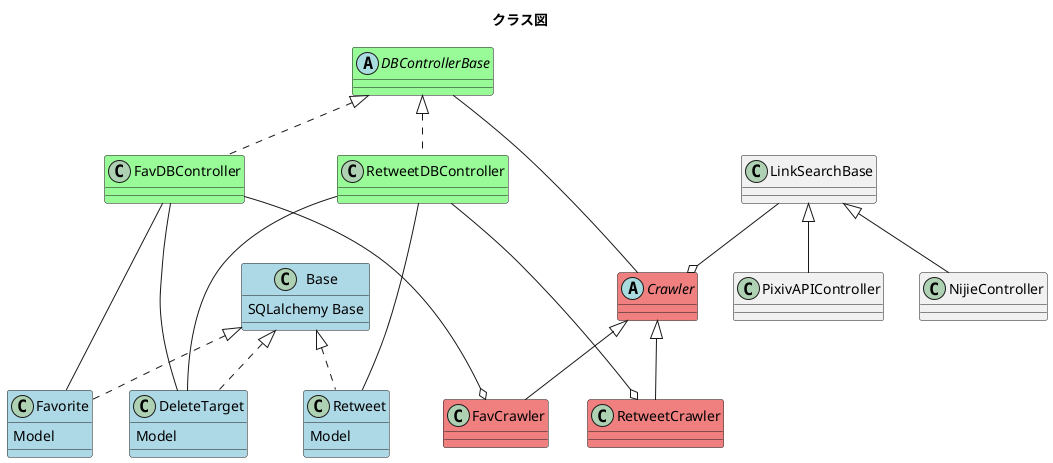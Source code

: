@startuml
title クラス図

' クローラークラス
abstract class Crawler #LightCoral
class FavCrawler #LightCoral
class RetweetCrawler #LightCoral

' DBクラス
abstract class DBControllerBase #PaleGreen
class FavDBController #PaleGreen
class RetweetDBController #PaleGreen

' SQLalchemy関連クラス
class Base #LightBlue{
    SQLalchemy Base
}
class Favorite #LightBlue{
    Model
}
class Retweet #LightBlue{
    Model
}
class DeleteTarget #LightBlue{
    Model
}

' 外部リンク探索ベース
class LinkSearchBase
' pixivクラス
class PixivAPIController
' nijieクラス
class NijieController

' 関連追加
' FavCrawlerとRetweetCrawlerはCrawlerから派生する(is a)
Crawler <|-- FavCrawler
Crawler <|-- RetweetCrawler

' CrawlerはLinkSearchBaseを保持する(has a)
DBControllerBase --- Crawler
LinkSearchBase --o Crawler

' FavDBControllerとRetweetDBControllerはDBControllerBaseから派生する(is a)
DBControllerBase <|.. FavDBController
DBControllerBase <|.. RetweetDBController

' FavCrawlerとRetweetCrawlerはそれぞれDBControllerを保持する(has a)
FavDBController --o FavCrawler
RetweetDBController --o RetweetCrawler

' SQLalchemy関連
Base <|.. Favorite
Base <|.. Retweet
Base <|.. DeleteTarget

' SQLalchemy関連はそれぞれのDBControllerから呼び出される
FavDBController --- Favorite
FavDBController --- DeleteTarget
RetweetDBController --- Retweet
RetweetDBController --- DeleteTarget

LinkSearchBase <|-- PixivAPIController
LinkSearchBase <|-- NijieController
'DBControllerBase *-- Crawler

@enduml